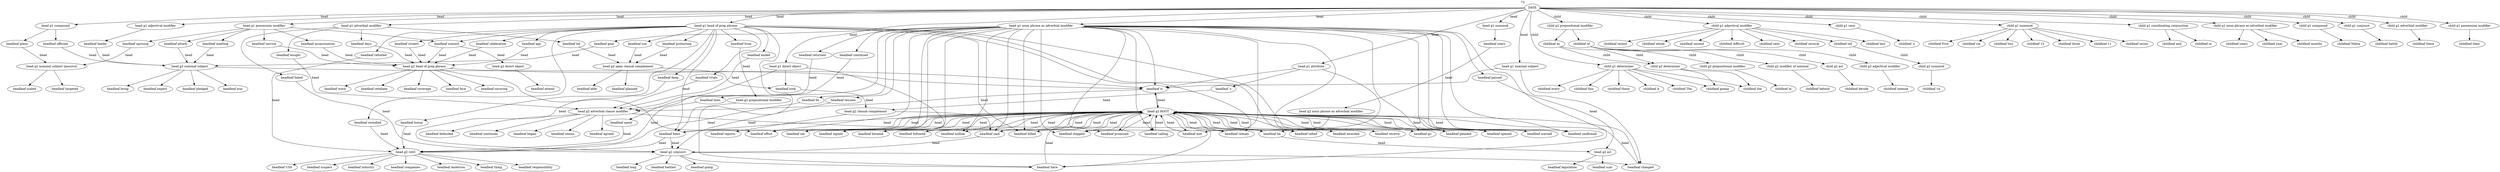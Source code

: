 strict digraph  {
DATE [weight=73, xlabel=73];
"head g1 head of prep phrase" [weight=21, lp="-1.7996646487351682"];
"headleaf summit" [weight=2, lp="-1.252762968495368"];
"child g1 determiner" [weight=12, lp="-2.359280436670591"];
"childleaf the" [weight=4, lp="-0.810930216216329"];
"child g1 adjectival modifier" [weight=11, lp="-2.4462918136602205"];
"childleaf next" [weight=1, lp="-2.3978952727983707"];
"childleaf several" [weight=2, lp="-1.7047480922384253"];
"head g2 head of prep phrase" [weight=7, lp="0.0"];
"headleaf word" [weight=1, lp="-2.833213344056216"];
"head g1 noun phrase as adverbial modifier" [weight=30, lp="-1.4429897047964357"];
"headleaf signed" [weight=2, lp="-3.4812400893356914"];
"head g2 ROOT" [weight=31, lp="-0.17693070815907808"];
"headleaf returned" [weight=1, lp="-4.174387269895637"];
"head g2 adverbial clause modifier" [weight=6, lp="-1.8191584434161694"];
"headleaf continues" [weight=1, lp="-1.9459101490553132"];
"head g1 possession modifier" [weight=6, lp="-3.0524276172305362"];
"child g1 case" [weight=6, lp="-3.0524276172305362"];
"childleaf 's" [weight=6, lp="0.0"];
"head g2 direct object" [weight=1, lp="-2.0794415416798357"];
"headleaf attend" [weight=1, lp="0.0"];
"headleaf remain" [weight=2, lp="-3.4812400893356914"];
"child g1 nummod" [weight=9, lp="-2.6469625091223716"];
"childleaf two" [weight=3, lp="-1.0986122886681098"];
"child g1 prepositional modifier" [weight=4, lp="-3.4578927253387004"];
"childleaf of" [weight=3, lp="-0.2876820724517808"];
"child g1 coordinating conjunction" [weight=3, lp="-3.745574797790481"];
"childleaf and" [weight=2, lp="-0.4054651081081645"];
"headleaf goal" [weight=1, lp="-4.174387269895637"];
"head g2 nominal subject" [weight=5, lp="0.0"];
"headleaf is" [weight=9, lp="-0.3677247801253172"];
"headleaf killed" [weight=8, lp="-2.094945728215801"];
"head g1 adverbial modifier" [weight=4, lp="-3.4578927253387004"];
"headleaf bought" [weight=1, lp="-1.3862943611198906"];
"child g1 noun phrase as adverbial modifier" [weight=5, lp="-3.2347491740244907"];
"childleaf years" [weight=1, lp="-1.6094379124341003"];
"headleaf began" [weight=1, lp="-1.9459101490553132"];
"head g1 attribute" [weight=3, lp="-3.745574797790481"];
"childleaf old" [weight=1, lp="-2.3978952727983707"];
"child g1 compound" [weight=1, lp="-4.844187086458591"];
"childleaf Nikita" [weight=1, lp="0.0"];
"headleaf seems" [weight=1, lp="-1.9459101490553132"];
"child g2 nummod" [weight=1, lp="0.0"];
"childleaf 14" [weight=1, lp="0.0"];
"headleaf go" [weight=2, lp="-3.4812400893356914"];
"headleaf ended" [weight=1, lp="-3.6375861597263857"];
"headleaf be" [weight=2, lp="-1.252762968495368"];
"headleaf assassination" [weight=1, lp="-1.9459101490553132"];
"headleaf retaliate" [weight=1, lp="-2.833213344056216"];
"headleaf have" [weight=5, lp="-2.5649493574615363"];
"childleaf gonna" [weight=5, lp="-0.5877866649021193"];
"headleaf opened" [weight=2, lp="-3.4812400893356914"];
"head g1 nominal subject" [weight=2, lp="-4.151039905898646"];
"childleaf A" [weight=1, lp="-2.6390573296152584"];
"childleaf year" [weight=2, lp="-0.916290731874155"];
"headleaf said" [weight=4, lp="-2.788092908775746"];
"head g2 conjunct" [weight=5, lp="-0.8754687373539001"];
"headleaf battled" [weight=1, lp="-1.0986122886681098"];
"headleaf warned" [weight=2, lp="-3.4812400893356914"];
"headleaf changed" [weight=3, lp="-3.075774981227527"];
"childleaf The" [weight=1, lp="-2.6390573296152584"];
"childleaf last" [weight=3, lp="-1.2992829841302609"];
"childleaf 13" [weight=1, lp="-2.1972245773362196"];
"headleaf called" [weight=2, lp="-3.4812400893356914"];
"headleaf confirmed" [weight=2, lp="-3.4812400893356914"];
"headleaf effort" [weight=3, lp="-3.075774981227527"];
"headleaf sat" [weight=2, lp="-3.4812400893356914"];
"headleaf been" [weight=5, lp="-2.5649493574615363"];
"childleaf recent" [weight=1, lp="-2.3978952727983707"];
"headleaf going" [weight=1, lp="-1.0986122886681098"];
"headleaf from" [weight=1, lp="-3.6375861597263857"];
"head g2 prepositional modifier" [weight=1, lp="0.0"];
"headleaf became" [weight=2, lp="-3.4812400893356914"];
"headleaf service" [weight=1, lp="-1.9459101490553132"];
"headleaf coverage" [weight=1, lp="-2.833213344056216"];
"head g1 compound" [weight=2, lp="-4.151039905898646"];
"headleaf plans" [weight=1, lp="-0.6931471805599453"];
"head g2 nominal subject (passive)" [weight=2, lp="0.0"];
"headleaf scaled" [weight=1, lp="-0.6931471805599453"];
"headleaf pleaded" [weight=2, lp="-3.4812400893356914"];
"headleaf does" [weight=1, lp="-4.174387269895637"];
"childleaf every" [weight=1, lp="-2.6390573296152584"];
"head g2 relcl" [weight=7, lp="-0.5389965007326871"];
"headleaf industry" [weight=1, lp="-1.9459101490553132"];
"headleaf rivals" [weight=1, lp="-3.6375861597263857"];
"childleaf three" [weight=1, lp="-2.1972245773362196"];
"headleaf agreed" [weight=1, lp="-1.9459101490553132"];
"headleaf swindled" [weight=1, lp="-3.6375861597263857"];
"headleaf companies" [weight=1, lp="-1.9459101490553132"];
"headleaf attack" [weight=1, lp="-1.9459101490553132"];
"headleaf was" [weight=1, lp="-2.5649493574615367"];
"headleaf receive" [weight=2, lp="-3.4812400893356914"];
"childleaf 11" [weight=1, lp="-2.1972245773362196"];
"child g1 conjunct" [weight=1, lp="-4.844187086458591"];
"childleaf battle" [weight=1, lp="0.0"];
"head g1 direct object" [weight=3, lp="-3.745574797790481"];
"headleaf spent" [weight=1, lp="-1.6094379124341003"];
"childleaf seven" [weight=1, lp="-2.1972245773362196"];
"childleaf as" [weight=1, lp="-1.3862943611198906"];
"headleaf Anderson" [weight=1, lp="-1.9459101490553132"];
"child g2 determiner" [weight=2, lp="-0.4054651081081645"];
"child g2 prepositional modifier" [weight=1, lp="-1.0986122886681098"];
"childleaf in" [weight=1, lp="0.0"];
"headleaf million" [weight=2, lp="-3.4812400893356914"];
"childleaf Five" [weight=1, lp="-2.1972245773362196"];
"child g1 adverbial modifier" [weight=1, lp="-4.844187086458591"];
"childleaf there" [weight=1, lp="0.0"];
"headleaf sue" [weight=1, lp="-3.6375861597263857"];
"head g2 open clausal complement" [weight=3, lp="0.0"];
"headleaf able" [weight=1, lp="-1.3862943611198906"];
"headleaf passed" [weight=1, lp="-4.174387269895637"];
"childleaf this" [weight=1, lp="-2.6390573296152584"];
"head g2 acl" [weight=2, lp="0.0"];
"headleaf legislation" [weight=1, lp="-0.6931471805599453"];
"headleaf meeting" [weight=1, lp="-1.9459101490553132"];
"headleaf bring" [weight=1, lp="-2.5649493574615367"];
"headleaf do" [weight=1, lp="-4.174387269895637"];
"headleaf thing" [weight=1, lp="-1.9459101490553132"];
"headleaf days" [weight=1, lp="-1.3862943611198906"];
"headleaf face" [weight=1, lp="-2.833213344056216"];
"headleaf deep" [weight=1, lp="-3.6375861597263857"];
"childleaf these" [weight=1, lp="-2.6390573296152584"];
"headleaf long" [weight=1, lp="-1.0986122886681098"];
"headleaf scar" [weight=1, lp="-0.6931471805599453"];
"headleaf stepped" [weight=3, lp="-3.075774981227527"];
"childleaf six" [weight=1, lp="-2.1972245773362196"];
"head g1 nummod" [weight=1, lp="-4.844187086458591"];
"headleaf years" [weight=1, lp="0.0"];
"childleaf or" [weight=1, lp="-1.0986122886681098"];
"head g2 noun phrase as adverbial modifier" [weight=1, lp="0.0"];
"headleaf calling" [weight=2, lp="-3.4812400893356914"];
"headleaf age" [weight=1, lp="-3.6375861597263857"];
"headleaf protesting" [weight=1, lp="-3.6375861597263857"];
"headleaf took" [weight=2, lp="-0.6931471805599453"];
"headleaf followed" [weight=2, lp="-3.4812400893356914"];
"child g2 adjectival modifier" [weight=1, lp="-1.6094379124341003"];
"childleaf intense" [weight=1, lp="0.0"];
"child g2 modifier of nominal" [weight=1, lp="-1.6094379124341003"];
"childleaf behind" [weight=1, lp="0.0"];
"child g2 acl" [weight=1, lp="-1.6094379124341003"];
"childleaf decide" [weight=1, lp="0.0"];
"headleaf borne" [weight=1, lp="-3.6375861597263857"];
"childleaf whole" [weight=1, lp="-2.3978952727983707"];
"headleaf responsibility" [weight=1, lp="-1.9459101490553132"];
"headleaf streets" [weight=1, lp="-3.6375861597263857"];
"childleaf second" [weight=1, lp="-2.3978952727983707"];
"headleaf savoring" [weight=1, lp="-2.833213344056216"];
"headleaf met" [weight=2, lp="-3.4812400893356914"];
"headleaf uprising" [weight=1, lp="-1.9459101490553132"];
"headleaf targeted" [weight=1, lp="-0.6931471805599453"];
"headleaf promised" [weight=2, lp="-3.4812400893356914"];
"headleaf continued" [weight=1, lp="-4.174387269895637"];
"child g1 possession modifier" [weight=1, lp="-4.844187086458591"];
"childleaf their" [weight=1, lp="0.0"];
"headleaf defended" [weight=1, lp="-1.9459101490553132"];
"headleaf 's" [weight=1, lp="-2.4849066497880004"];
"childleaf difficult" [weight=1, lp="-2.3978952727983707"];
"head g2 clausal complement" [weight=2, lp="0.0"];
"headleaf reports" [weight=1, lp="-1.6094379124341003"];
"headleaf officials" [weight=1, lp="-0.6931471805599453"];
"headleaf expect" [weight=1, lp="-2.5649493574615367"];
"headleaf resume" [weight=1, lp="-4.174387269895637"];
"headleaf failed" [weight=1, lp="-1.3862943611198906"];
"childleaf months" [weight=2, lp="-0.916290731874155"];
"headleaf hit" [weight=1, lp="-1.3862943611198906"];
"headleaf planned" [weight=1, lp="-1.3862943611198906"];
"headleaf celebration" [weight=1, lp="-3.6375861597263857"];
"headleaf refueled" [weight=1, lp="-3.6375861597263857"];
"headleaf USS" [weight=1, lp="-1.9459101490553132"];
"headleaf suspect" [weight=1, lp="-1.9459101490553132"];
"headleaf awarded" [weight=2, lp="-3.4812400893356914"];
"head g1 adjectival modifier" [weight=1, lp="-4.844187086458591"];
"headleaf leader" [weight=1, lp="0.0"];
"headleaf pledged" [weight=1, lp="-2.5649493574615367"];
DATE -> "head g1 head of prep phrase"  [label=head];
DATE -> "child g1 determiner"  [label=child];
DATE -> "child g1 adjectival modifier"  [label=child];
DATE -> "head g1 noun phrase as adverbial modifier"  [label=head];
DATE -> "head g1 possession modifier"  [label=head];
DATE -> "child g1 case"  [label=child];
DATE -> "child g1 nummod"  [label=child];
DATE -> "child g1 prepositional modifier"  [label=child];
DATE -> "child g1 coordinating conjunction"  [label=child];
DATE -> "head g1 adverbial modifier"  [label=head];
DATE -> "child g1 noun phrase as adverbial modifier"  [label=child];
DATE -> "head g1 attribute"  [label=head];
DATE -> "child g1 compound"  [label=child];
DATE -> "head g1 nominal subject"  [label=head];
DATE -> "head g1 compound"  [label=head];
DATE -> "child g1 conjunct"  [label=child];
DATE -> "head g1 direct object"  [label=head];
DATE -> "child g1 adverbial modifier"  [label=child];
DATE -> "head g1 nummod"  [label=head];
DATE -> "child g1 possession modifier"  [label=child];
DATE -> "head g1 adjectival modifier"  [label=head];
"head g1 head of prep phrase" -> "headleaf summit";
"head g1 head of prep phrase" -> "headleaf remain";
"head g1 head of prep phrase" -> "headleaf killed";
"head g1 head of prep phrase" -> "headleaf ended";
"head g1 head of prep phrase" -> "headleaf have";
"head g1 head of prep phrase" -> "headleaf called";
"head g1 head of prep phrase" -> "headleaf been";
"head g1 head of prep phrase" -> "headleaf from";
"head g1 head of prep phrase" -> "headleaf rivals";
"head g1 head of prep phrase" -> "headleaf swindled";
"head g1 head of prep phrase" -> "headleaf receive";
"head g1 head of prep phrase" -> "headleaf sue";
"head g1 head of prep phrase" -> "headleaf deep";
"head g1 head of prep phrase" -> "headleaf age";
"head g1 head of prep phrase" -> "headleaf protesting";
"head g1 head of prep phrase" -> "headleaf borne";
"head g1 head of prep phrase" -> "headleaf streets";
"head g1 head of prep phrase" -> "headleaf celebration";
"head g1 head of prep phrase" -> "headleaf refueled";
"headleaf summit" -> "head g2 head of prep phrase"  [label=head];
"headleaf summit" -> "head g2 direct object"  [label=head];
"child g1 determiner" -> "childleaf the";
"child g1 determiner" -> "childleaf gonna";
"child g1 determiner" -> "childleaf A";
"child g1 determiner" -> "childleaf The";
"child g1 determiner" -> "childleaf every";
"child g1 determiner" -> "childleaf this";
"child g1 determiner" -> "childleaf these";
"child g1 adjectival modifier" -> "childleaf next";
"child g1 adjectival modifier" -> "childleaf several";
"child g1 adjectival modifier" -> "childleaf old";
"child g1 adjectival modifier" -> "childleaf last";
"child g1 adjectival modifier" -> "childleaf recent";
"child g1 adjectival modifier" -> "childleaf whole";
"child g1 adjectival modifier" -> "childleaf second";
"child g1 adjectival modifier" -> "childleaf difficult";
"head g2 head of prep phrase" -> "headleaf word";
"head g2 head of prep phrase" -> "headleaf retaliate";
"head g2 head of prep phrase" -> "headleaf coverage";
"head g2 head of prep phrase" -> "headleaf face";
"head g2 head of prep phrase" -> "headleaf is";
"head g2 head of prep phrase" -> "headleaf savoring";
"head g2 head of prep phrase" -> "headleaf effort";
"head g1 noun phrase as adverbial modifier" -> "headleaf signed";
"head g1 noun phrase as adverbial modifier" -> "headleaf returned";
"head g1 noun phrase as adverbial modifier" -> "headleaf goal";
"head g1 noun phrase as adverbial modifier" -> "headleaf killed";
"head g1 noun phrase as adverbial modifier" -> "headleaf go";
"head g1 noun phrase as adverbial modifier" -> "headleaf have";
"head g1 noun phrase as adverbial modifier" -> "headleaf opened";
"head g1 noun phrase as adverbial modifier" -> "headleaf said";
"head g1 noun phrase as adverbial modifier" -> "headleaf warned";
"head g1 noun phrase as adverbial modifier" -> "headleaf confirmed";
"head g1 noun phrase as adverbial modifier" -> "headleaf effort";
"head g1 noun phrase as adverbial modifier" -> "headleaf sat";
"head g1 noun phrase as adverbial modifier" -> "headleaf became";
"head g1 noun phrase as adverbial modifier" -> "headleaf pleaded";
"head g1 noun phrase as adverbial modifier" -> "headleaf does";
"head g1 noun phrase as adverbial modifier" -> "headleaf is";
"head g1 noun phrase as adverbial modifier" -> "headleaf million";
"head g1 noun phrase as adverbial modifier" -> "headleaf passed";
"head g1 noun phrase as adverbial modifier" -> "headleaf do";
"head g1 noun phrase as adverbial modifier" -> "headleaf stepped";
"head g1 noun phrase as adverbial modifier" -> "headleaf calling";
"head g1 noun phrase as adverbial modifier" -> "headleaf met";
"head g1 noun phrase as adverbial modifier" -> "headleaf promised";
"head g1 noun phrase as adverbial modifier" -> "headleaf continued";
"head g1 noun phrase as adverbial modifier" -> "headleaf resume";
"head g1 noun phrase as adverbial modifier" -> "headleaf awarded";
"headleaf signed" -> "head g2 ROOT"  [label=head];
"head g2 ROOT" -> "headleaf signed";
"head g2 ROOT" -> "headleaf remain";
"head g2 ROOT" -> "headleaf killed";
"head g2 ROOT" -> "headleaf go";
"head g2 ROOT" -> "headleaf have";
"head g2 ROOT" -> "headleaf opened";
"head g2 ROOT" -> "headleaf is";
"head g2 ROOT" -> "headleaf warned";
"head g2 ROOT" -> "headleaf changed";
"head g2 ROOT" -> "headleaf called";
"head g2 ROOT" -> "headleaf confirmed";
"head g2 ROOT" -> "headleaf effort";
"head g2 ROOT" -> "headleaf sat";
"head g2 ROOT" -> "headleaf been";
"head g2 ROOT" -> "headleaf said";
"head g2 ROOT" -> "headleaf became";
"head g2 ROOT" -> "headleaf pleaded";
"head g2 ROOT" -> "headleaf receive";
"head g2 ROOT" -> "headleaf million";
"head g2 ROOT" -> "headleaf stepped";
"head g2 ROOT" -> "headleaf calling";
"head g2 ROOT" -> "headleaf followed";
"head g2 ROOT" -> "headleaf met";
"head g2 ROOT" -> "headleaf promised";
"head g2 ROOT" -> "headleaf awarded";
"headleaf returned" -> "head g2 adverbial clause modifier"  [label=head];
"head g2 adverbial clause modifier" -> "headleaf continues";
"head g2 adverbial clause modifier" -> "headleaf began";
"head g2 adverbial clause modifier" -> "headleaf seems";
"head g2 adverbial clause modifier" -> "headleaf be";
"head g2 adverbial clause modifier" -> "headleaf agreed";
"head g2 adverbial clause modifier" -> "headleaf defended";
"head g1 possession modifier" -> "headleaf summit";
"head g1 possession modifier" -> "headleaf assassination";
"head g1 possession modifier" -> "headleaf service";
"head g1 possession modifier" -> "headleaf attack";
"head g1 possession modifier" -> "headleaf meeting";
"head g1 possession modifier" -> "headleaf uprising";
"child g1 case" -> "childleaf 's";
"head g2 direct object" -> "headleaf attend";
"headleaf remain" -> "head g2 ROOT"  [label=head];
"child g1 nummod" -> "childleaf two";
"child g1 nummod" -> "childleaf 13";
"child g1 nummod" -> "childleaf three";
"child g1 nummod" -> "childleaf 11";
"child g1 nummod" -> "childleaf seven";
"child g1 nummod" -> "childleaf Five";
"child g1 nummod" -> "childleaf six";
"child g1 prepositional modifier" -> "childleaf of";
"child g1 prepositional modifier" -> "childleaf as";
"childleaf of" -> "child g2 adjectival modifier"  [label=child];
"childleaf of" -> "child g2 modifier of nominal"  [label=child];
"childleaf of" -> "child g2 acl"  [label=child];
"childleaf of" -> "child g2 determiner"  [label=child];
"child g1 coordinating conjunction" -> "childleaf and";
"child g1 coordinating conjunction" -> "childleaf or";
"headleaf goal" -> "head g2 nominal subject"  [label=head];
"head g2 nominal subject" -> "headleaf is";
"head g2 nominal subject" -> "headleaf was";
"head g2 nominal subject" -> "headleaf bring";
"head g2 nominal subject" -> "headleaf expect";
"head g2 nominal subject" -> "headleaf pledged";
"headleaf is" -> "head g2 adverbial clause modifier"  [label=head];
"headleaf is" -> "head g2 ROOT"  [label=head];
"headleaf killed" -> "head g2 ROOT"  [label=head];
"head g1 adverbial modifier" -> "headleaf bought";
"head g1 adverbial modifier" -> "headleaf days";
"head g1 adverbial modifier" -> "headleaf failed";
"head g1 adverbial modifier" -> "headleaf hit";
"headleaf bought" -> "head g2 adverbial clause modifier"  [label=head];
"child g1 noun phrase as adverbial modifier" -> "childleaf years";
"child g1 noun phrase as adverbial modifier" -> "childleaf year";
"child g1 noun phrase as adverbial modifier" -> "childleaf months";
"head g1 attribute" -> "headleaf is";
"head g1 attribute" -> "headleaf be";
"head g1 attribute" -> "headleaf 's";
"childleaf old" -> "child g2 nummod"  [label=child];
"child g1 compound" -> "childleaf Nikita";
"child g2 nummod" -> "childleaf 14";
"headleaf go" -> "head g2 ROOT"  [label=head];
"headleaf ended" -> "head g2 adverbial clause modifier"  [label=head];
"headleaf be" -> "head g2 acl"  [label=head];
"headleaf assassination" -> "head g2 head of prep phrase"  [label=head];
"headleaf have" -> "head g2 ROOT"  [label=head];
"headleaf opened" -> "head g2 ROOT"  [label=head];
"head g1 nominal subject" -> "headleaf is";
"head g1 nominal subject" -> "headleaf changed";
"headleaf said" -> "head g2 conjunct"  [label=head];
"headleaf said" -> "head g2 ROOT"  [label=head];
"head g2 conjunct" -> "headleaf battled";
"head g2 conjunct" -> "headleaf going";
"head g2 conjunct" -> "headleaf long";
"head g2 conjunct" -> "headleaf changed";
"head g2 conjunct" -> "headleaf have";
"headleaf warned" -> "head g2 ROOT"  [label=head];
"headleaf changed" -> "head g2 ROOT"  [label=head];
"headleaf called" -> "head g2 ROOT"  [label=head];
"headleaf confirmed" -> "head g2 ROOT"  [label=head];
"headleaf effort" -> "head g2 ROOT"  [label=head];
"headleaf sat" -> "head g2 ROOT"  [label=head];
"headleaf been" -> "head g2 ROOT"  [label=head];
"headleaf been" -> "head g2 conjunct"  [label=head];
"headleaf been" -> "head g2 relcl"  [label=head];
"headleaf from" -> "head g2 prepositional modifier"  [label=head];
"head g2 prepositional modifier" -> "headleaf been";
"headleaf became" -> "head g2 ROOT"  [label=head];
"headleaf service" -> "head g2 head of prep phrase"  [label=head];
"head g1 compound" -> "headleaf plans";
"head g1 compound" -> "headleaf officials";
"headleaf plans" -> "head g2 nominal subject (passive)"  [label=head];
"head g2 nominal subject (passive)" -> "headleaf scaled";
"head g2 nominal subject (passive)" -> "headleaf targeted";
"headleaf pleaded" -> "head g2 ROOT"  [label=head];
"headleaf does" -> "head g2 relcl"  [label=head];
"head g2 relcl" -> "headleaf industry";
"head g2 relcl" -> "headleaf companies";
"head g2 relcl" -> "headleaf Anderson";
"head g2 relcl" -> "headleaf thing";
"head g2 relcl" -> "headleaf responsibility";
"head g2 relcl" -> "headleaf USS";
"head g2 relcl" -> "headleaf suspect";
"headleaf rivals" -> "head g2 adverbial clause modifier"  [label=head];
"headleaf swindled" -> "head g2 relcl"  [label=head];
"headleaf attack" -> "head g2 nominal subject"  [label=head];
"headleaf receive" -> "head g2 ROOT"  [label=head];
"child g1 conjunct" -> "childleaf battle";
"head g1 direct object" -> "headleaf spent";
"head g1 direct object" -> "headleaf followed";
"head g1 direct object" -> "headleaf took";
"headleaf spent" -> "head g2 relcl"  [label=head];
"childleaf as" -> "child g2 determiner"  [label=child];
"childleaf as" -> "child g2 prepositional modifier"  [label=child];
"child g2 determiner" -> "childleaf gonna";
"child g2 determiner" -> "childleaf the";
"child g2 prepositional modifier" -> "childleaf in";
"headleaf million" -> "head g2 ROOT"  [label=head];
"child g1 adverbial modifier" -> "childleaf there";
"headleaf sue" -> "head g2 open clausal complement"  [label=head];
"head g2 open clausal complement" -> "headleaf able";
"head g2 open clausal complement" -> "headleaf took";
"head g2 open clausal complement" -> "headleaf planned";
"headleaf passed" -> "head g2 acl"  [label=head];
"head g2 acl" -> "headleaf legislation";
"head g2 acl" -> "headleaf scar";
"headleaf meeting" -> "head g2 nominal subject"  [label=head];
"headleaf do" -> "head g2 relcl"  [label=head];
"headleaf days" -> "head g2 head of prep phrase"  [label=head];
"headleaf deep" -> "head g2 conjunct"  [label=head];
"headleaf stepped" -> "head g2 ROOT"  [label=head];
"head g1 nummod" -> "headleaf years";
"headleaf years" -> "head g2 noun phrase as adverbial modifier"  [label=head];
"head g2 noun phrase as adverbial modifier" -> "headleaf stepped";
"headleaf calling" -> "head g2 ROOT"  [label=head];
"headleaf age" -> "head g2 head of prep phrase"  [label=head];
"headleaf protesting" -> "head g2 open clausal complement"  [label=head];
"headleaf took" -> "head g2 clausal complement"  [label=head];
"headleaf followed" -> "head g2 ROOT"  [label=head];
"child g2 adjectival modifier" -> "childleaf intense";
"child g2 modifier of nominal" -> "childleaf behind";
"child g2 acl" -> "childleaf decide";
"headleaf borne" -> "head g2 relcl"  [label=head];
"headleaf streets" -> "head g2 head of prep phrase"  [label=head];
"headleaf met" -> "head g2 ROOT"  [label=head];
"headleaf uprising" -> "head g2 nominal subject (passive)"  [label=head];
"headleaf promised" -> "head g2 ROOT"  [label=head];
"headleaf continued" -> "head g2 adverbial clause modifier"  [label=head];
"child g1 possession modifier" -> "childleaf their";
"headleaf 's" -> "head g2 clausal complement"  [label=head];
"head g2 clausal complement" -> "headleaf reports";
"head g2 clausal complement" -> "headleaf said";
"headleaf officials" -> "head g2 nominal subject"  [label=head];
"headleaf resume" -> "head g2 conjunct"  [label=head];
"headleaf failed" -> "head g2 conjunct"  [label=head];
"headleaf hit" -> "head g2 open clausal complement"  [label=head];
"headleaf celebration" -> "head g2 head of prep phrase"  [label=head];
"headleaf refueled" -> "head g2 relcl"  [label=head];
"headleaf awarded" -> "head g2 ROOT"  [label=head];
"head g1 adjectival modifier" -> "headleaf leader";
"headleaf leader" -> "head g2 nominal subject"  [label=head];
}

